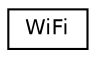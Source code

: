 digraph "Graphical Class Hierarchy"
{
  edge [fontname="Helvetica",fontsize="10",labelfontname="Helvetica",labelfontsize="10"];
  node [fontname="Helvetica",fontsize="10",shape=record];
  rankdir="LR";
  Node0 [label="WiFi",height=0.2,width=0.4,color="black", fillcolor="white", style="filled",URL="$class_wi_fi.html",tooltip="WiFi driver. "];
}
